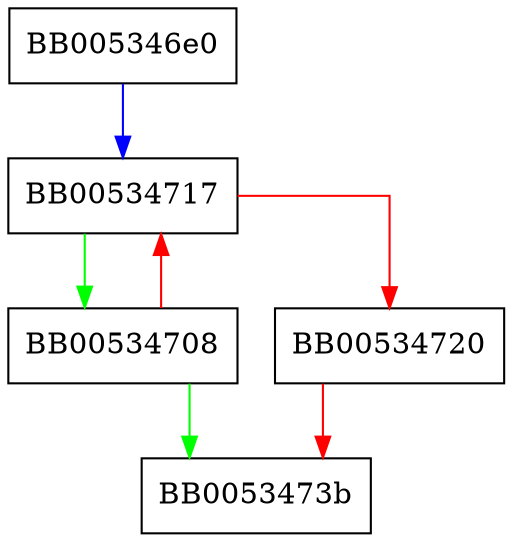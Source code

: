 digraph acpt_read {
  node [shape="box"];
  graph [splines=ortho];
  BB005346e0 -> BB00534717 [color="blue"];
  BB00534708 -> BB0053473b [color="green"];
  BB00534708 -> BB00534717 [color="red"];
  BB00534717 -> BB00534708 [color="green"];
  BB00534717 -> BB00534720 [color="red"];
  BB00534720 -> BB0053473b [color="red"];
}